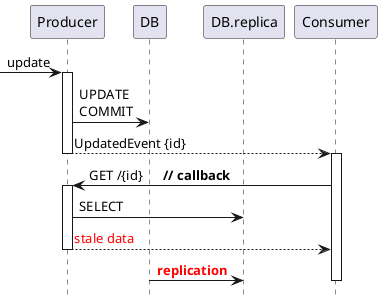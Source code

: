 @startuml
'title Consumer Callback Race vs Produce DB Replication
hide footbox
participant Producer
participant Consumer order 99
participant DB

-> Producer++:update
Producer -> DB: UPDATE\nCOMMIT
Consumer<--Producer--: UpdatedEvent {id}
Consumer++
Consumer->Producer++: GET /{id}      **// callback**

'⭐uncomment below
Producer->DB.replica: SELECT

Consumer<--Producer--: <font color=red>stale data
DB -> DB.replica: **<font color=red>replication**

Consumer--

@enduml